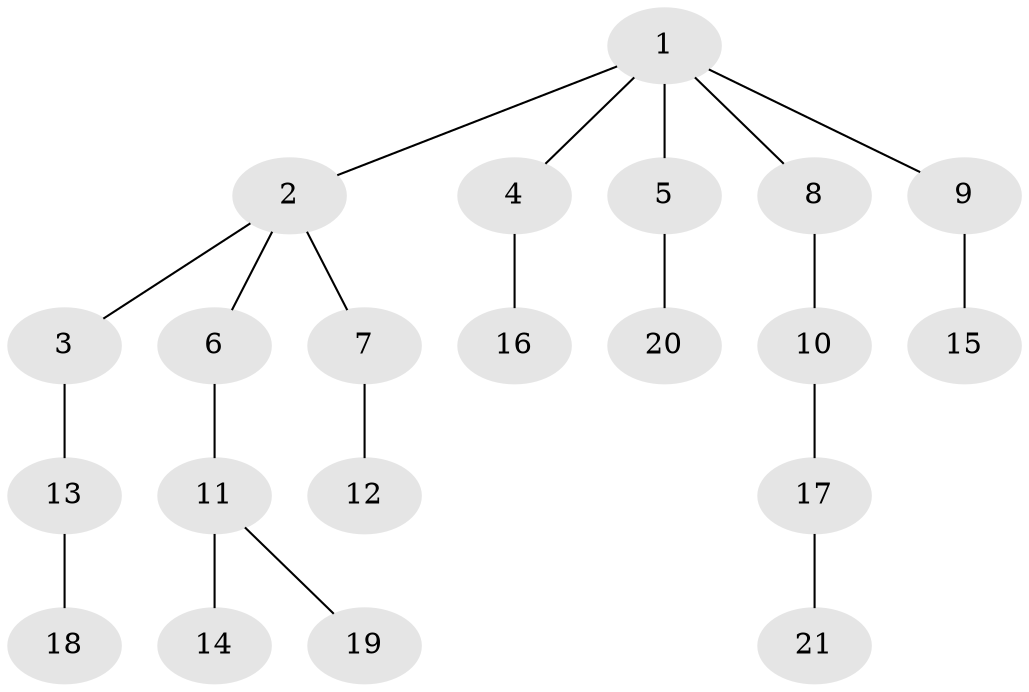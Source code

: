 // original degree distribution, {7: 0.014492753623188406, 6: 0.043478260869565216, 2: 0.2608695652173913, 4: 0.028985507246376812, 1: 0.5072463768115942, 5: 0.014492753623188406, 3: 0.13043478260869565}
// Generated by graph-tools (version 1.1) at 2025/51/03/04/25 22:51:50]
// undirected, 21 vertices, 20 edges
graph export_dot {
  node [color=gray90,style=filled];
  1;
  2;
  3;
  4;
  5;
  6;
  7;
  8;
  9;
  10;
  11;
  12;
  13;
  14;
  15;
  16;
  17;
  18;
  19;
  20;
  21;
  1 -- 2 [weight=1.0];
  1 -- 4 [weight=1.0];
  1 -- 5 [weight=1.0];
  1 -- 8 [weight=1.0];
  1 -- 9 [weight=1.0];
  2 -- 3 [weight=1.0];
  2 -- 6 [weight=1.0];
  2 -- 7 [weight=1.0];
  3 -- 13 [weight=1.0];
  4 -- 16 [weight=1.0];
  5 -- 20 [weight=1.0];
  6 -- 11 [weight=2.0];
  7 -- 12 [weight=4.0];
  8 -- 10 [weight=1.0];
  9 -- 15 [weight=1.0];
  10 -- 17 [weight=1.0];
  11 -- 14 [weight=1.0];
  11 -- 19 [weight=1.0];
  13 -- 18 [weight=2.0];
  17 -- 21 [weight=1.0];
}
